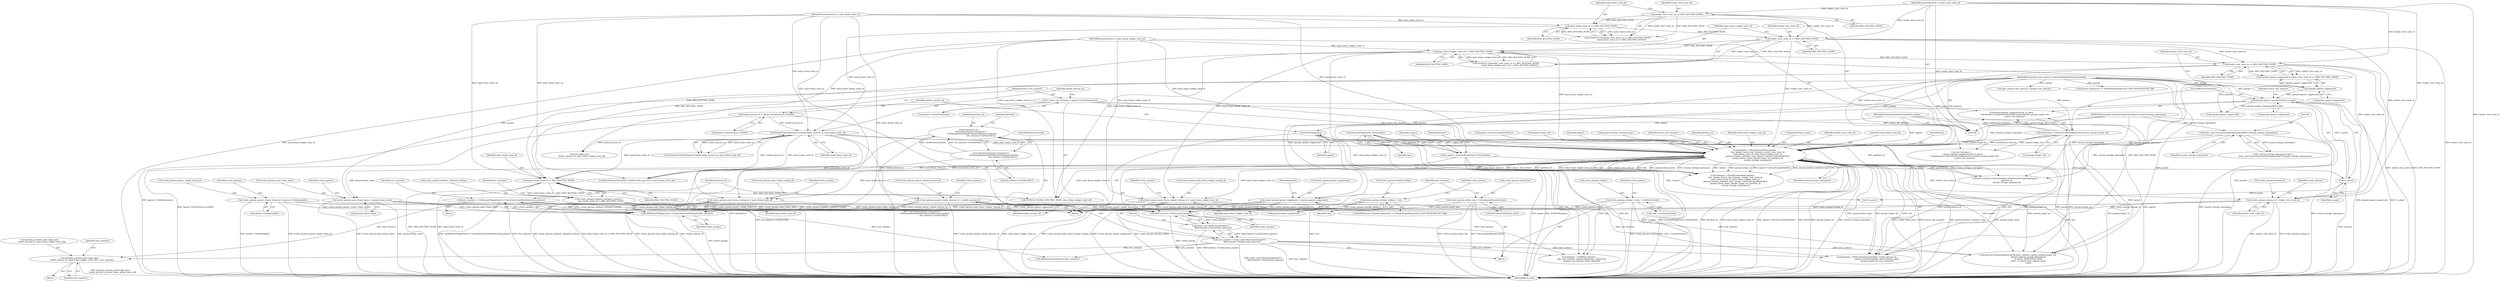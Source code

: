 digraph "0_Chrome_ba3b1b344017bbf36283464b51014fad15c2f3f4@array" {
"1000352" [label="(Call,pending_contents_[std::make_pair(\n        render_process_id, main_frame_widget_route_id)] = new_contents)"];
"1000321" [label="(Call,new_contents = GetBrowserPluginGuest()->CreateNewGuestWindow(create_params))"];
"1000323" [label="(Call,GetBrowserPluginGuest()->CreateNewGuestWindow(create_params))"];
"1000253" [label="(Call,create_params.main_frame_name = params.frame_name)"];
"1000204" [label="(Call,delegate_->ShouldCreateWebContents(\n          this, opener, source_site_instance, render_view_route_id,\n          main_frame_route_id, main_frame_widget_route_id,\n          params.window_container_type, opener->GetLastCommittedURL(),\n          params.frame_name, params.target_url, partition_id,\n          session_storage_namespace))"];
"1000146" [label="(Call,BrowserPluginGuest::IsGuest(this))"];
"1000128" [label="(Call,DCHECK(opener))"];
"1000107" [label="(MethodParameterIn,RenderFrameHost* opener)"];
"1000135" [label="(Call,* source_site_instance = opener->GetSiteInstance())"];
"1000122" [label="(Call,render_view_route_id == MSG_ROUTING_NONE)"];
"1000115" [label="(Call,render_view_route_id == MSG_ROUTING_NONE)"];
"1000108" [label="(MethodParameterIn,int32_t render_view_route_id)"];
"1000118" [label="(Call,main_frame_route_id == MSG_ROUTING_NONE)"];
"1000109" [label="(MethodParameterIn,int32_t main_frame_route_id)"];
"1000154" [label="(Call,render_view_route_id == MSG_ROUTING_NONE)"];
"1000125" [label="(Call,main_frame_widget_route_id == MSG_ROUTING_NONE)"];
"1000110" [label="(MethodParameterIn,int32_t main_frame_widget_route_id)"];
"1000140" [label="(Call,RenderFrameHostImpl::FromID(render_process_id, main_frame_route_id))"];
"1000131" [label="(Call,render_process_id = opener->GetProcess()->GetID())"];
"1000111" [label="(MethodParameterIn,const mojom::CreateNewWindowParams& params)"];
"1000167" [label="(Call,SiteInstance::CreateForURL(GetBrowserContext(), params.target_url))"];
"1000174" [label="(Call,& partition_id =\n      GetContentClient()->browser()->\n          GetStoragePartitionIdForSite(GetBrowserContext(),\n                                       site_instance->GetSiteURL()))"];
"1000176" [label="(Call,GetContentClient()->browser()->\n          GetStoragePartitionIdForSite(GetBrowserContext(),\n                                       site_instance->GetSiteURL()))"];
"1000194" [label="(Call,static_cast<SessionStorageNamespaceImpl*>(session_storage_namespace))"];
"1000112" [label="(MethodParameterIn,SessionStorageNamespace* session_storage_namespace)"];
"1000288" [label="(Call,create_params.renderer_initiated_creation =\n      main_frame_route_id != MSG_ROUTING_NONE)"];
"1000292" [label="(Call,main_frame_route_id != MSG_ROUTING_NONE)"];
"1000265" [label="(Call,create_params.opener_render_frame_id = opener->GetRoutingID())"];
"1000243" [label="(Call,create_params.main_frame_routing_id = main_frame_route_id)"];
"1000260" [label="(Call,create_params.opener_render_process_id = render_process_id)"];
"1000270" [label="(Call,create_params.opener_suppressed = params.opener_suppressed)"];
"1000161" [label="(Call,params.opener_suppressed && !is_guest)"];
"1000150" [label="(Call,!params.opener_suppressed)"];
"1000165" [label="(Call,!is_guest)"];
"1000144" [label="(Call,is_guest = BrowserPluginGuest::IsGuest(this))"];
"1000248" [label="(Call,create_params.main_frame_widget_routing_id = main_frame_widget_route_id)"];
"1000283" [label="(Call,create_params.initially_hidden = true)"];
"1000238" [label="(Call,create_params.routing_id = render_view_route_id)"];
"1000313" [label="(Call,new_contents = static_cast<WebContentsImpl*>(\n        WebContents::Create(create_params)))"];
"1000315" [label="(Call,static_cast<WebContentsImpl*>(\n        WebContents::Create(create_params)))"];
"1000317" [label="(Call,WebContents::Create(create_params))"];
"1000308" [label="(Call,create_params.initial_size = GetContainerBounds().size())"];
"1000303" [label="(Call,create_params.context = view_->GetNativeView())"];
"1000123" [label="(Identifier,render_view_route_id)"];
"1000167" [label="(Call,SiteInstance::CreateForURL(GetBrowserContext(), params.target_url))"];
"1000169" [label="(Call,params.target_url)"];
"1000168" [label="(Call,GetBrowserContext())"];
"1000137" [label="(Call,opener->GetSiteInstance())"];
"1000141" [label="(Identifier,render_process_id)"];
"1000307" [label="(Call,view_->GetNativeView())"];
"1000150" [label="(Call,!params.opener_suppressed)"];
"1000156" [label="(Identifier,MSG_ROUTING_NONE)"];
"1000302" [label="(Block,)"];
"1000324" [label="(Identifier,create_params)"];
"1000140" [label="(Call,RenderFrameHostImpl::FromID(render_process_id, main_frame_route_id))"];
"1000272" [label="(Identifier,create_params)"];
"1000162" [label="(Call,params.opener_suppressed)"];
"1000318" [label="(Identifier,create_params)"];
"1000206" [label="(Identifier,opener)"];
"1000244" [label="(Call,create_params.main_frame_routing_id)"];
"1000110" [label="(MethodParameterIn,int32_t main_frame_widget_route_id)"];
"1000196" [label="(Identifier,session_storage_namespace)"];
"1000304" [label="(Call,create_params.context)"];
"1000139" [label="(Call,!RenderFrameHostImpl::FromID(render_process_id, main_frame_route_id))"];
"1000147" [label="(Identifier,this)"];
"1000287" [label="(Identifier,true)"];
"1000460" [label="(MethodReturn,void)"];
"1000144" [label="(Call,is_guest = BrowserPluginGuest::IsGuest(this))"];
"1000211" [label="(Call,params.window_container_type)"];
"1000317" [label="(Call,WebContents::Create(create_params))"];
"1000178" [label="(Call,site_instance->GetSiteURL())"];
"1000129" [label="(Identifier,opener)"];
"1000207" [label="(Identifier,source_site_instance)"];
"1000274" [label="(Call,params.opener_suppressed)"];
"1000323" [label="(Call,GetBrowserPluginGuest()->CreateNewGuestWindow(create_params))"];
"1000288" [label="(Call,create_params.renderer_initiated_creation =\n      main_frame_route_id != MSG_ROUTING_NONE)"];
"1000280" [label="(Identifier,params)"];
"1000131" [label="(Call,render_process_id = opener->GetProcess()->GetID())"];
"1000242" [label="(Identifier,render_view_route_id)"];
"1000117" [label="(Identifier,MSG_ROUTING_NONE)"];
"1000221" [label="(Identifier,partition_id)"];
"1000120" [label="(Identifier,MSG_ROUTING_NONE)"];
"1000175" [label="(Identifier,partition_id)"];
"1000337" [label="(Block,)"];
"1000210" [label="(Identifier,main_frame_widget_route_id)"];
"1000325" [label="(Call,new_contents->GetController().SetSessionStorageNamespace(\n      partition_id,\n      session_storage_namespace))"];
"1000194" [label="(Call,static_cast<SessionStorageNamespaceImpl*>(session_storage_namespace))"];
"1000320" [label="(Block,)"];
"1000181" [label="(Identifier,partition)"];
"1000322" [label="(Identifier,new_contents)"];
"1000247" [label="(Identifier,main_frame_route_id)"];
"1000128" [label="(Call,DCHECK(opener))"];
"1000126" [label="(Identifier,main_frame_widget_route_id)"];
"1000250" [label="(Identifier,create_params)"];
"1000271" [label="(Call,create_params.opener_suppressed)"];
"1000265" [label="(Call,create_params.opener_render_frame_id = opener->GetRoutingID())"];
"1000192" [label="(Call,* session_storage_namespace_impl =\n      static_cast<SessionStorageNamespaceImpl*>(session_storage_namespace))"];
"1000292" [label="(Call,main_frame_route_id != MSG_ROUTING_NONE)"];
"1000416" [label="(Call,delegate_->AddNewContents(\n          this, new_contents, params.disposition, initial_rect,\n          params.user_gesture, &was_blocked))"];
"1000215" [label="(Call,params.frame_name)"];
"1000119" [label="(Identifier,main_frame_route_id)"];
"1000248" [label="(Call,create_params.main_frame_widget_routing_id = main_frame_widget_route_id)"];
"1000349" [label="(Call,DCHECK_NE(MSG_ROUTING_NONE, main_frame_widget_route_id))"];
"1000314" [label="(Identifier,new_contents)"];
"1000437" [label="(Call,open_params.user_gesture = params.user_gesture)"];
"1000107" [label="(MethodParameterIn,RenderFrameHost* opener)"];
"1000108" [label="(MethodParameterIn,int32_t render_view_route_id)"];
"1000208" [label="(Identifier,render_view_route_id)"];
"1000270" [label="(Call,create_params.opener_suppressed = params.opener_suppressed)"];
"1000352" [label="(Call,pending_contents_[std::make_pair(\n        render_process_id, main_frame_widget_route_id)] = new_contents)"];
"1000353" [label="(Call,pending_contents_[std::make_pair(\n        render_process_id, main_frame_widget_route_id)])"];
"1000266" [label="(Call,create_params.opener_render_frame_id)"];
"1000261" [label="(Call,create_params.opener_render_process_id)"];
"1000267" [label="(Identifier,create_params)"];
"1000145" [label="(Identifier,is_guest)"];
"1000243" [label="(Call,create_params.main_frame_routing_id = main_frame_route_id)"];
"1000269" [label="(Call,opener->GetRoutingID())"];
"1000309" [label="(Call,create_params.initial_size)"];
"1000151" [label="(Call,params.opener_suppressed)"];
"1000118" [label="(Call,main_frame_route_id == MSG_ROUTING_NONE)"];
"1000308" [label="(Call,create_params.initial_size = GetContainerBounds().size())"];
"1000262" [label="(Identifier,create_params)"];
"1000257" [label="(Call,params.frame_name)"];
"1000136" [label="(Identifier,source_site_instance)"];
"1000132" [label="(Identifier,render_process_id)"];
"1000303" [label="(Call,create_params.context = view_->GetNativeView())"];
"1000333" [label="(Call,!params.opener_suppressed)"];
"1000166" [label="(Identifier,is_guest)"];
"1000135" [label="(Call,* source_site_instance = opener->GetSiteInstance())"];
"1000114" [label="(Call,DCHECK_EQ((render_view_route_id == MSG_ROUTING_NONE),\n            (main_frame_route_id == MSG_ROUTING_NONE)))"];
"1000209" [label="(Identifier,main_frame_route_id)"];
"1000359" [label="(Call,AddDestructionObserver(new_contents))"];
"1000154" [label="(Call,render_view_route_id == MSG_ROUTING_NONE)"];
"1000109" [label="(MethodParameterIn,int32_t main_frame_route_id)"];
"1000113" [label="(Block,)"];
"1000177" [label="(Call,GetBrowserContext())"];
"1000122" [label="(Call,render_view_route_id == MSG_ROUTING_NONE)"];
"1000133" [label="(Call,opener->GetProcess()->GetID())"];
"1000253" [label="(Call,create_params.main_frame_name = params.frame_name)"];
"1000238" [label="(Call,create_params.routing_id = render_view_route_id)"];
"1000277" [label="(ControlStructure,if (params.disposition == WindowOpenDisposition::NEW_BACKGROUND_TAB))"];
"1000290" [label="(Identifier,create_params)"];
"1000264" [label="(Identifier,render_process_id)"];
"1000297" [label="(Identifier,new_contents)"];
"1000112" [label="(MethodParameterIn,SessionStorageNamespace* session_storage_namespace)"];
"1000146" [label="(Call,BrowserPluginGuest::IsGuest(this))"];
"1000205" [label="(Identifier,this)"];
"1000116" [label="(Identifier,render_view_route_id)"];
"1000254" [label="(Call,create_params.main_frame_name)"];
"1000161" [label="(Call,params.opener_suppressed && !is_guest)"];
"1000380" [label="(Call,observer.DidOpenRequestedURL(new_contents, opener, params.target_url,\n                                   params.referrer, params.disposition,\n                                   ui::PAGE_TRANSITION_LINK,\n                                   false,  // started_from_context_menu\n                                   true))"];
"1000360" [label="(Identifier,new_contents)"];
"1000204" [label="(Call,delegate_->ShouldCreateWebContents(\n          this, opener, source_site_instance, render_view_route_id,\n          main_frame_route_id, main_frame_widget_route_id,\n          params.window_container_type, opener->GetLastCommittedURL(),\n          params.frame_name, params.target_url, partition_id,\n          session_storage_namespace))"];
"1000249" [label="(Call,create_params.main_frame_widget_routing_id)"];
"1000289" [label="(Call,create_params.renderer_initiated_creation)"];
"1000315" [label="(Call,static_cast<WebContentsImpl*>(\n        WebContents::Create(create_params)))"];
"1000284" [label="(Call,create_params.initially_hidden)"];
"1000310" [label="(Identifier,create_params)"];
"1000111" [label="(MethodParameterIn,const mojom::CreateNewWindowParams& params)"];
"1000203" [label="(Call,!delegate_->ShouldCreateWebContents(\n          this, opener, source_site_instance, render_view_route_id,\n          main_frame_route_id, main_frame_widget_route_id,\n          params.window_container_type, opener->GetLastCommittedURL(),\n          params.frame_name, params.target_url, partition_id,\n          session_storage_namespace))"];
"1000283" [label="(Call,create_params.initially_hidden = true)"];
"1000172" [label="(Identifier,source_site_instance)"];
"1000155" [label="(Identifier,render_view_route_id)"];
"1000313" [label="(Call,new_contents = static_cast<WebContentsImpl*>(\n        WebContents::Create(create_params)))"];
"1000364" [label="(Call,delegate_->WebContentsCreated(this, render_process_id,\n                                  opener->GetRoutingID(), params.frame_name,\n                                  params.target_url, new_contents))"];
"1000214" [label="(Call,opener->GetLastCommittedURL())"];
"1000174" [label="(Call,& partition_id =\n      GetContentClient()->browser()->\n          GetStoragePartitionIdForSite(GetBrowserContext(),\n                                       site_instance->GetSiteURL()))"];
"1000326" [label="(Identifier,partition_id)"];
"1000152" [label="(Identifier,params)"];
"1000115" [label="(Call,render_view_route_id == MSG_ROUTING_NONE)"];
"1000125" [label="(Call,main_frame_widget_route_id == MSG_ROUTING_NONE)"];
"1000255" [label="(Identifier,create_params)"];
"1000321" [label="(Call,new_contents = GetBrowserPluginGuest()->CreateNewGuestWindow(create_params))"];
"1000121" [label="(Call,DCHECK_EQ((render_view_route_id == MSG_ROUTING_NONE),\n            (main_frame_widget_route_id == MSG_ROUTING_NONE)))"];
"1000160" [label="(Call,params.opener_suppressed && !is_guest\n          ? SiteInstance::CreateForURL(GetBrowserContext(), params.target_url)\n          : source_site_instance)"];
"1000176" [label="(Call,GetContentClient()->browser()->\n          GetStoragePartitionIdForSite(GetBrowserContext(),\n                                       site_instance->GetSiteURL()))"];
"1000127" [label="(Identifier,MSG_ROUTING_NONE)"];
"1000165" [label="(Call,!is_guest)"];
"1000239" [label="(Call,create_params.routing_id)"];
"1000358" [label="(Identifier,new_contents)"];
"1000222" [label="(Identifier,session_storage_namespace)"];
"1000158" [label="(Call,site_instance =\n      params.opener_suppressed && !is_guest\n          ? SiteInstance::CreateForURL(GetBrowserContext(), params.target_url)\n          : source_site_instance)"];
"1000278" [label="(Call,params.disposition == WindowOpenDisposition::NEW_BACKGROUND_TAB)"];
"1000294" [label="(Identifier,MSG_ROUTING_NONE)"];
"1000355" [label="(Call,std::make_pair(\n        render_process_id, main_frame_widget_route_id))"];
"1000218" [label="(Call,params.target_url)"];
"1000149" [label="(Call,!params.opener_suppressed || render_view_route_id == MSG_ROUTING_NONE)"];
"1000252" [label="(Identifier,main_frame_widget_route_id)"];
"1000293" [label="(Identifier,main_frame_route_id)"];
"1000245" [label="(Identifier,create_params)"];
"1000142" [label="(Identifier,main_frame_route_id)"];
"1000312" [label="(Call,GetContainerBounds().size())"];
"1000300" [label="(Call,!is_guest)"];
"1000260" [label="(Call,create_params.opener_render_process_id = render_process_id)"];
"1000227" [label="(Call,RenderFrameHostImpl::FromID(render_process_id, main_frame_route_id))"];
"1000124" [label="(Identifier,MSG_ROUTING_NONE)"];
"1000352" -> "1000337"  [label="AST: "];
"1000352" -> "1000358"  [label="CFG: "];
"1000353" -> "1000352"  [label="AST: "];
"1000358" -> "1000352"  [label="AST: "];
"1000360" -> "1000352"  [label="CFG: "];
"1000352" -> "1000460"  [label="DDG: pending_contents_[std::make_pair(\n        render_process_id, main_frame_widget_route_id)]"];
"1000321" -> "1000352"  [label="DDG: new_contents"];
"1000313" -> "1000352"  [label="DDG: new_contents"];
"1000321" -> "1000320"  [label="AST: "];
"1000321" -> "1000323"  [label="CFG: "];
"1000322" -> "1000321"  [label="AST: "];
"1000323" -> "1000321"  [label="AST: "];
"1000326" -> "1000321"  [label="CFG: "];
"1000321" -> "1000460"  [label="DDG: new_contents"];
"1000321" -> "1000460"  [label="DDG: GetBrowserPluginGuest()->CreateNewGuestWindow(create_params)"];
"1000323" -> "1000321"  [label="DDG: create_params"];
"1000321" -> "1000359"  [label="DDG: new_contents"];
"1000321" -> "1000364"  [label="DDG: new_contents"];
"1000321" -> "1000380"  [label="DDG: new_contents"];
"1000321" -> "1000416"  [label="DDG: new_contents"];
"1000323" -> "1000324"  [label="CFG: "];
"1000324" -> "1000323"  [label="AST: "];
"1000323" -> "1000460"  [label="DDG: create_params"];
"1000253" -> "1000323"  [label="DDG: create_params.main_frame_name"];
"1000288" -> "1000323"  [label="DDG: create_params.renderer_initiated_creation"];
"1000265" -> "1000323"  [label="DDG: create_params.opener_render_frame_id"];
"1000243" -> "1000323"  [label="DDG: create_params.main_frame_routing_id"];
"1000260" -> "1000323"  [label="DDG: create_params.opener_render_process_id"];
"1000270" -> "1000323"  [label="DDG: create_params.opener_suppressed"];
"1000248" -> "1000323"  [label="DDG: create_params.main_frame_widget_routing_id"];
"1000283" -> "1000323"  [label="DDG: create_params.initially_hidden"];
"1000238" -> "1000323"  [label="DDG: create_params.routing_id"];
"1000253" -> "1000113"  [label="AST: "];
"1000253" -> "1000257"  [label="CFG: "];
"1000254" -> "1000253"  [label="AST: "];
"1000257" -> "1000253"  [label="AST: "];
"1000262" -> "1000253"  [label="CFG: "];
"1000253" -> "1000460"  [label="DDG: create_params.main_frame_name"];
"1000253" -> "1000460"  [label="DDG: params.frame_name"];
"1000204" -> "1000253"  [label="DDG: params.frame_name"];
"1000111" -> "1000253"  [label="DDG: params"];
"1000253" -> "1000317"  [label="DDG: create_params.main_frame_name"];
"1000204" -> "1000203"  [label="AST: "];
"1000204" -> "1000222"  [label="CFG: "];
"1000205" -> "1000204"  [label="AST: "];
"1000206" -> "1000204"  [label="AST: "];
"1000207" -> "1000204"  [label="AST: "];
"1000208" -> "1000204"  [label="AST: "];
"1000209" -> "1000204"  [label="AST: "];
"1000210" -> "1000204"  [label="AST: "];
"1000211" -> "1000204"  [label="AST: "];
"1000214" -> "1000204"  [label="AST: "];
"1000215" -> "1000204"  [label="AST: "];
"1000218" -> "1000204"  [label="AST: "];
"1000221" -> "1000204"  [label="AST: "];
"1000222" -> "1000204"  [label="AST: "];
"1000203" -> "1000204"  [label="CFG: "];
"1000204" -> "1000460"  [label="DDG: partition_id"];
"1000204" -> "1000460"  [label="DDG: main_frame_widget_route_id"];
"1000204" -> "1000460"  [label="DDG: opener->GetLastCommittedURL()"];
"1000204" -> "1000460"  [label="DDG: opener"];
"1000204" -> "1000460"  [label="DDG: params.target_url"];
"1000204" -> "1000460"  [label="DDG: session_storage_namespace"];
"1000204" -> "1000460"  [label="DDG: render_view_route_id"];
"1000204" -> "1000460"  [label="DDG: source_site_instance"];
"1000204" -> "1000460"  [label="DDG: params.window_container_type"];
"1000204" -> "1000460"  [label="DDG: params.frame_name"];
"1000204" -> "1000460"  [label="DDG: this"];
"1000204" -> "1000203"  [label="DDG: render_view_route_id"];
"1000204" -> "1000203"  [label="DDG: this"];
"1000204" -> "1000203"  [label="DDG: params.frame_name"];
"1000204" -> "1000203"  [label="DDG: session_storage_namespace"];
"1000204" -> "1000203"  [label="DDG: opener"];
"1000204" -> "1000203"  [label="DDG: params.target_url"];
"1000204" -> "1000203"  [label="DDG: opener->GetLastCommittedURL()"];
"1000204" -> "1000203"  [label="DDG: params.window_container_type"];
"1000204" -> "1000203"  [label="DDG: main_frame_route_id"];
"1000204" -> "1000203"  [label="DDG: source_site_instance"];
"1000204" -> "1000203"  [label="DDG: partition_id"];
"1000204" -> "1000203"  [label="DDG: main_frame_widget_route_id"];
"1000146" -> "1000204"  [label="DDG: this"];
"1000128" -> "1000204"  [label="DDG: opener"];
"1000107" -> "1000204"  [label="DDG: opener"];
"1000135" -> "1000204"  [label="DDG: source_site_instance"];
"1000122" -> "1000204"  [label="DDG: render_view_route_id"];
"1000154" -> "1000204"  [label="DDG: render_view_route_id"];
"1000108" -> "1000204"  [label="DDG: render_view_route_id"];
"1000140" -> "1000204"  [label="DDG: main_frame_route_id"];
"1000109" -> "1000204"  [label="DDG: main_frame_route_id"];
"1000125" -> "1000204"  [label="DDG: main_frame_widget_route_id"];
"1000110" -> "1000204"  [label="DDG: main_frame_widget_route_id"];
"1000111" -> "1000204"  [label="DDG: params"];
"1000167" -> "1000204"  [label="DDG: params.target_url"];
"1000174" -> "1000204"  [label="DDG: partition_id"];
"1000194" -> "1000204"  [label="DDG: session_storage_namespace"];
"1000112" -> "1000204"  [label="DDG: session_storage_namespace"];
"1000204" -> "1000227"  [label="DDG: main_frame_route_id"];
"1000204" -> "1000238"  [label="DDG: render_view_route_id"];
"1000204" -> "1000243"  [label="DDG: main_frame_route_id"];
"1000204" -> "1000248"  [label="DDG: main_frame_widget_route_id"];
"1000204" -> "1000292"  [label="DDG: main_frame_route_id"];
"1000204" -> "1000325"  [label="DDG: partition_id"];
"1000204" -> "1000325"  [label="DDG: session_storage_namespace"];
"1000204" -> "1000349"  [label="DDG: main_frame_widget_route_id"];
"1000204" -> "1000364"  [label="DDG: this"];
"1000204" -> "1000364"  [label="DDG: params.frame_name"];
"1000204" -> "1000364"  [label="DDG: params.target_url"];
"1000204" -> "1000380"  [label="DDG: opener"];
"1000204" -> "1000380"  [label="DDG: params.target_url"];
"1000204" -> "1000416"  [label="DDG: this"];
"1000146" -> "1000144"  [label="AST: "];
"1000146" -> "1000147"  [label="CFG: "];
"1000147" -> "1000146"  [label="AST: "];
"1000144" -> "1000146"  [label="CFG: "];
"1000146" -> "1000460"  [label="DDG: this"];
"1000146" -> "1000144"  [label="DDG: this"];
"1000146" -> "1000364"  [label="DDG: this"];
"1000146" -> "1000416"  [label="DDG: this"];
"1000128" -> "1000113"  [label="AST: "];
"1000128" -> "1000129"  [label="CFG: "];
"1000129" -> "1000128"  [label="AST: "];
"1000132" -> "1000128"  [label="CFG: "];
"1000128" -> "1000460"  [label="DDG: opener"];
"1000128" -> "1000460"  [label="DDG: DCHECK(opener)"];
"1000107" -> "1000128"  [label="DDG: opener"];
"1000128" -> "1000380"  [label="DDG: opener"];
"1000107" -> "1000106"  [label="AST: "];
"1000107" -> "1000460"  [label="DDG: opener"];
"1000107" -> "1000380"  [label="DDG: opener"];
"1000135" -> "1000113"  [label="AST: "];
"1000135" -> "1000137"  [label="CFG: "];
"1000136" -> "1000135"  [label="AST: "];
"1000137" -> "1000135"  [label="AST: "];
"1000141" -> "1000135"  [label="CFG: "];
"1000135" -> "1000460"  [label="DDG: opener->GetSiteInstance()"];
"1000135" -> "1000158"  [label="DDG: source_site_instance"];
"1000135" -> "1000160"  [label="DDG: source_site_instance"];
"1000122" -> "1000121"  [label="AST: "];
"1000122" -> "1000124"  [label="CFG: "];
"1000123" -> "1000122"  [label="AST: "];
"1000124" -> "1000122"  [label="AST: "];
"1000126" -> "1000122"  [label="CFG: "];
"1000122" -> "1000460"  [label="DDG: render_view_route_id"];
"1000122" -> "1000121"  [label="DDG: render_view_route_id"];
"1000122" -> "1000121"  [label="DDG: MSG_ROUTING_NONE"];
"1000115" -> "1000122"  [label="DDG: render_view_route_id"];
"1000108" -> "1000122"  [label="DDG: render_view_route_id"];
"1000118" -> "1000122"  [label="DDG: MSG_ROUTING_NONE"];
"1000122" -> "1000125"  [label="DDG: MSG_ROUTING_NONE"];
"1000122" -> "1000154"  [label="DDG: render_view_route_id"];
"1000122" -> "1000238"  [label="DDG: render_view_route_id"];
"1000115" -> "1000114"  [label="AST: "];
"1000115" -> "1000117"  [label="CFG: "];
"1000116" -> "1000115"  [label="AST: "];
"1000117" -> "1000115"  [label="AST: "];
"1000119" -> "1000115"  [label="CFG: "];
"1000115" -> "1000114"  [label="DDG: render_view_route_id"];
"1000115" -> "1000114"  [label="DDG: MSG_ROUTING_NONE"];
"1000108" -> "1000115"  [label="DDG: render_view_route_id"];
"1000115" -> "1000118"  [label="DDG: MSG_ROUTING_NONE"];
"1000108" -> "1000106"  [label="AST: "];
"1000108" -> "1000460"  [label="DDG: render_view_route_id"];
"1000108" -> "1000154"  [label="DDG: render_view_route_id"];
"1000108" -> "1000238"  [label="DDG: render_view_route_id"];
"1000118" -> "1000114"  [label="AST: "];
"1000118" -> "1000120"  [label="CFG: "];
"1000119" -> "1000118"  [label="AST: "];
"1000120" -> "1000118"  [label="AST: "];
"1000114" -> "1000118"  [label="CFG: "];
"1000118" -> "1000114"  [label="DDG: main_frame_route_id"];
"1000118" -> "1000114"  [label="DDG: MSG_ROUTING_NONE"];
"1000109" -> "1000118"  [label="DDG: main_frame_route_id"];
"1000118" -> "1000140"  [label="DDG: main_frame_route_id"];
"1000109" -> "1000106"  [label="AST: "];
"1000109" -> "1000460"  [label="DDG: main_frame_route_id"];
"1000109" -> "1000140"  [label="DDG: main_frame_route_id"];
"1000109" -> "1000227"  [label="DDG: main_frame_route_id"];
"1000109" -> "1000243"  [label="DDG: main_frame_route_id"];
"1000109" -> "1000292"  [label="DDG: main_frame_route_id"];
"1000154" -> "1000149"  [label="AST: "];
"1000154" -> "1000156"  [label="CFG: "];
"1000155" -> "1000154"  [label="AST: "];
"1000156" -> "1000154"  [label="AST: "];
"1000149" -> "1000154"  [label="CFG: "];
"1000154" -> "1000460"  [label="DDG: render_view_route_id"];
"1000154" -> "1000460"  [label="DDG: MSG_ROUTING_NONE"];
"1000154" -> "1000149"  [label="DDG: render_view_route_id"];
"1000154" -> "1000149"  [label="DDG: MSG_ROUTING_NONE"];
"1000125" -> "1000154"  [label="DDG: MSG_ROUTING_NONE"];
"1000154" -> "1000238"  [label="DDG: render_view_route_id"];
"1000154" -> "1000292"  [label="DDG: MSG_ROUTING_NONE"];
"1000125" -> "1000121"  [label="AST: "];
"1000125" -> "1000127"  [label="CFG: "];
"1000126" -> "1000125"  [label="AST: "];
"1000127" -> "1000125"  [label="AST: "];
"1000121" -> "1000125"  [label="CFG: "];
"1000125" -> "1000460"  [label="DDG: main_frame_widget_route_id"];
"1000125" -> "1000460"  [label="DDG: MSG_ROUTING_NONE"];
"1000125" -> "1000121"  [label="DDG: main_frame_widget_route_id"];
"1000125" -> "1000121"  [label="DDG: MSG_ROUTING_NONE"];
"1000110" -> "1000125"  [label="DDG: main_frame_widget_route_id"];
"1000125" -> "1000248"  [label="DDG: main_frame_widget_route_id"];
"1000125" -> "1000292"  [label="DDG: MSG_ROUTING_NONE"];
"1000125" -> "1000349"  [label="DDG: main_frame_widget_route_id"];
"1000110" -> "1000106"  [label="AST: "];
"1000110" -> "1000460"  [label="DDG: main_frame_widget_route_id"];
"1000110" -> "1000248"  [label="DDG: main_frame_widget_route_id"];
"1000110" -> "1000349"  [label="DDG: main_frame_widget_route_id"];
"1000110" -> "1000355"  [label="DDG: main_frame_widget_route_id"];
"1000140" -> "1000139"  [label="AST: "];
"1000140" -> "1000142"  [label="CFG: "];
"1000141" -> "1000140"  [label="AST: "];
"1000142" -> "1000140"  [label="AST: "];
"1000139" -> "1000140"  [label="CFG: "];
"1000140" -> "1000139"  [label="DDG: render_process_id"];
"1000140" -> "1000139"  [label="DDG: main_frame_route_id"];
"1000131" -> "1000140"  [label="DDG: render_process_id"];
"1000140" -> "1000227"  [label="DDG: render_process_id"];
"1000140" -> "1000227"  [label="DDG: main_frame_route_id"];
"1000140" -> "1000243"  [label="DDG: main_frame_route_id"];
"1000140" -> "1000260"  [label="DDG: render_process_id"];
"1000140" -> "1000292"  [label="DDG: main_frame_route_id"];
"1000140" -> "1000355"  [label="DDG: render_process_id"];
"1000140" -> "1000364"  [label="DDG: render_process_id"];
"1000131" -> "1000113"  [label="AST: "];
"1000131" -> "1000133"  [label="CFG: "];
"1000132" -> "1000131"  [label="AST: "];
"1000133" -> "1000131"  [label="AST: "];
"1000136" -> "1000131"  [label="CFG: "];
"1000131" -> "1000460"  [label="DDG: opener->GetProcess()->GetID()"];
"1000111" -> "1000106"  [label="AST: "];
"1000111" -> "1000460"  [label="DDG: params"];
"1000111" -> "1000150"  [label="DDG: params"];
"1000111" -> "1000161"  [label="DDG: params"];
"1000111" -> "1000167"  [label="DDG: params"];
"1000111" -> "1000270"  [label="DDG: params"];
"1000111" -> "1000278"  [label="DDG: params"];
"1000111" -> "1000333"  [label="DDG: params"];
"1000111" -> "1000364"  [label="DDG: params"];
"1000111" -> "1000380"  [label="DDG: params"];
"1000111" -> "1000416"  [label="DDG: params"];
"1000111" -> "1000437"  [label="DDG: params"];
"1000167" -> "1000160"  [label="AST: "];
"1000167" -> "1000169"  [label="CFG: "];
"1000168" -> "1000167"  [label="AST: "];
"1000169" -> "1000167"  [label="AST: "];
"1000160" -> "1000167"  [label="CFG: "];
"1000167" -> "1000460"  [label="DDG: params.target_url"];
"1000167" -> "1000158"  [label="DDG: GetBrowserContext()"];
"1000167" -> "1000158"  [label="DDG: params.target_url"];
"1000167" -> "1000160"  [label="DDG: GetBrowserContext()"];
"1000167" -> "1000160"  [label="DDG: params.target_url"];
"1000167" -> "1000364"  [label="DDG: params.target_url"];
"1000167" -> "1000380"  [label="DDG: params.target_url"];
"1000174" -> "1000113"  [label="AST: "];
"1000174" -> "1000176"  [label="CFG: "];
"1000175" -> "1000174"  [label="AST: "];
"1000176" -> "1000174"  [label="AST: "];
"1000181" -> "1000174"  [label="CFG: "];
"1000174" -> "1000460"  [label="DDG: GetContentClient()->browser()->\n          GetStoragePartitionIdForSite(GetBrowserContext(),\n                                       site_instance->GetSiteURL())"];
"1000174" -> "1000460"  [label="DDG: partition_id"];
"1000176" -> "1000174"  [label="DDG: GetBrowserContext()"];
"1000176" -> "1000174"  [label="DDG: site_instance->GetSiteURL()"];
"1000174" -> "1000325"  [label="DDG: partition_id"];
"1000176" -> "1000178"  [label="CFG: "];
"1000177" -> "1000176"  [label="AST: "];
"1000178" -> "1000176"  [label="AST: "];
"1000176" -> "1000460"  [label="DDG: site_instance->GetSiteURL()"];
"1000194" -> "1000192"  [label="AST: "];
"1000194" -> "1000196"  [label="CFG: "];
"1000195" -> "1000194"  [label="AST: "];
"1000196" -> "1000194"  [label="AST: "];
"1000192" -> "1000194"  [label="CFG: "];
"1000194" -> "1000460"  [label="DDG: session_storage_namespace"];
"1000194" -> "1000192"  [label="DDG: session_storage_namespace"];
"1000112" -> "1000194"  [label="DDG: session_storage_namespace"];
"1000194" -> "1000325"  [label="DDG: session_storage_namespace"];
"1000112" -> "1000106"  [label="AST: "];
"1000112" -> "1000460"  [label="DDG: session_storage_namespace"];
"1000112" -> "1000325"  [label="DDG: session_storage_namespace"];
"1000288" -> "1000113"  [label="AST: "];
"1000288" -> "1000292"  [label="CFG: "];
"1000289" -> "1000288"  [label="AST: "];
"1000292" -> "1000288"  [label="AST: "];
"1000297" -> "1000288"  [label="CFG: "];
"1000288" -> "1000460"  [label="DDG: main_frame_route_id != MSG_ROUTING_NONE"];
"1000288" -> "1000460"  [label="DDG: create_params.renderer_initiated_creation"];
"1000292" -> "1000288"  [label="DDG: main_frame_route_id"];
"1000292" -> "1000288"  [label="DDG: MSG_ROUTING_NONE"];
"1000288" -> "1000317"  [label="DDG: create_params.renderer_initiated_creation"];
"1000292" -> "1000294"  [label="CFG: "];
"1000293" -> "1000292"  [label="AST: "];
"1000294" -> "1000292"  [label="AST: "];
"1000292" -> "1000460"  [label="DDG: MSG_ROUTING_NONE"];
"1000292" -> "1000460"  [label="DDG: main_frame_route_id"];
"1000292" -> "1000349"  [label="DDG: MSG_ROUTING_NONE"];
"1000265" -> "1000113"  [label="AST: "];
"1000265" -> "1000269"  [label="CFG: "];
"1000266" -> "1000265"  [label="AST: "];
"1000269" -> "1000265"  [label="AST: "];
"1000272" -> "1000265"  [label="CFG: "];
"1000265" -> "1000460"  [label="DDG: opener->GetRoutingID()"];
"1000265" -> "1000460"  [label="DDG: create_params.opener_render_frame_id"];
"1000265" -> "1000317"  [label="DDG: create_params.opener_render_frame_id"];
"1000243" -> "1000113"  [label="AST: "];
"1000243" -> "1000247"  [label="CFG: "];
"1000244" -> "1000243"  [label="AST: "];
"1000247" -> "1000243"  [label="AST: "];
"1000250" -> "1000243"  [label="CFG: "];
"1000243" -> "1000460"  [label="DDG: create_params.main_frame_routing_id"];
"1000243" -> "1000317"  [label="DDG: create_params.main_frame_routing_id"];
"1000260" -> "1000113"  [label="AST: "];
"1000260" -> "1000264"  [label="CFG: "];
"1000261" -> "1000260"  [label="AST: "];
"1000264" -> "1000260"  [label="AST: "];
"1000267" -> "1000260"  [label="CFG: "];
"1000260" -> "1000460"  [label="DDG: render_process_id"];
"1000260" -> "1000460"  [label="DDG: create_params.opener_render_process_id"];
"1000260" -> "1000317"  [label="DDG: create_params.opener_render_process_id"];
"1000270" -> "1000113"  [label="AST: "];
"1000270" -> "1000274"  [label="CFG: "];
"1000271" -> "1000270"  [label="AST: "];
"1000274" -> "1000270"  [label="AST: "];
"1000280" -> "1000270"  [label="CFG: "];
"1000270" -> "1000460"  [label="DDG: create_params.opener_suppressed"];
"1000161" -> "1000270"  [label="DDG: params.opener_suppressed"];
"1000270" -> "1000317"  [label="DDG: create_params.opener_suppressed"];
"1000161" -> "1000160"  [label="AST: "];
"1000161" -> "1000162"  [label="CFG: "];
"1000161" -> "1000165"  [label="CFG: "];
"1000162" -> "1000161"  [label="AST: "];
"1000165" -> "1000161"  [label="AST: "];
"1000168" -> "1000161"  [label="CFG: "];
"1000172" -> "1000161"  [label="CFG: "];
"1000161" -> "1000460"  [label="DDG: params.opener_suppressed"];
"1000161" -> "1000460"  [label="DDG: !is_guest"];
"1000150" -> "1000161"  [label="DDG: params.opener_suppressed"];
"1000165" -> "1000161"  [label="DDG: is_guest"];
"1000161" -> "1000333"  [label="DDG: params.opener_suppressed"];
"1000150" -> "1000149"  [label="AST: "];
"1000150" -> "1000151"  [label="CFG: "];
"1000151" -> "1000150"  [label="AST: "];
"1000155" -> "1000150"  [label="CFG: "];
"1000149" -> "1000150"  [label="CFG: "];
"1000150" -> "1000149"  [label="DDG: params.opener_suppressed"];
"1000165" -> "1000166"  [label="CFG: "];
"1000166" -> "1000165"  [label="AST: "];
"1000165" -> "1000460"  [label="DDG: is_guest"];
"1000144" -> "1000165"  [label="DDG: is_guest"];
"1000165" -> "1000300"  [label="DDG: is_guest"];
"1000144" -> "1000113"  [label="AST: "];
"1000145" -> "1000144"  [label="AST: "];
"1000152" -> "1000144"  [label="CFG: "];
"1000144" -> "1000460"  [label="DDG: is_guest"];
"1000144" -> "1000460"  [label="DDG: BrowserPluginGuest::IsGuest(this)"];
"1000144" -> "1000300"  [label="DDG: is_guest"];
"1000248" -> "1000113"  [label="AST: "];
"1000248" -> "1000252"  [label="CFG: "];
"1000249" -> "1000248"  [label="AST: "];
"1000252" -> "1000248"  [label="AST: "];
"1000255" -> "1000248"  [label="CFG: "];
"1000248" -> "1000460"  [label="DDG: main_frame_widget_route_id"];
"1000248" -> "1000460"  [label="DDG: create_params.main_frame_widget_routing_id"];
"1000248" -> "1000317"  [label="DDG: create_params.main_frame_widget_routing_id"];
"1000283" -> "1000277"  [label="AST: "];
"1000283" -> "1000287"  [label="CFG: "];
"1000284" -> "1000283"  [label="AST: "];
"1000287" -> "1000283"  [label="AST: "];
"1000290" -> "1000283"  [label="CFG: "];
"1000283" -> "1000460"  [label="DDG: create_params.initially_hidden"];
"1000283" -> "1000460"  [label="DDG: true"];
"1000283" -> "1000317"  [label="DDG: create_params.initially_hidden"];
"1000238" -> "1000113"  [label="AST: "];
"1000238" -> "1000242"  [label="CFG: "];
"1000239" -> "1000238"  [label="AST: "];
"1000242" -> "1000238"  [label="AST: "];
"1000245" -> "1000238"  [label="CFG: "];
"1000238" -> "1000460"  [label="DDG: create_params.routing_id"];
"1000238" -> "1000460"  [label="DDG: render_view_route_id"];
"1000238" -> "1000317"  [label="DDG: create_params.routing_id"];
"1000313" -> "1000302"  [label="AST: "];
"1000313" -> "1000315"  [label="CFG: "];
"1000314" -> "1000313"  [label="AST: "];
"1000315" -> "1000313"  [label="AST: "];
"1000326" -> "1000313"  [label="CFG: "];
"1000313" -> "1000460"  [label="DDG: static_cast<WebContentsImpl*>(\n        WebContents::Create(create_params))"];
"1000313" -> "1000460"  [label="DDG: new_contents"];
"1000315" -> "1000313"  [label="DDG: WebContents::Create(create_params)"];
"1000313" -> "1000359"  [label="DDG: new_contents"];
"1000313" -> "1000364"  [label="DDG: new_contents"];
"1000313" -> "1000380"  [label="DDG: new_contents"];
"1000313" -> "1000416"  [label="DDG: new_contents"];
"1000315" -> "1000317"  [label="CFG: "];
"1000316" -> "1000315"  [label="AST: "];
"1000317" -> "1000315"  [label="AST: "];
"1000315" -> "1000460"  [label="DDG: WebContents::Create(create_params)"];
"1000317" -> "1000315"  [label="DDG: create_params"];
"1000317" -> "1000318"  [label="CFG: "];
"1000318" -> "1000317"  [label="AST: "];
"1000317" -> "1000460"  [label="DDG: create_params"];
"1000308" -> "1000317"  [label="DDG: create_params.initial_size"];
"1000303" -> "1000317"  [label="DDG: create_params.context"];
"1000308" -> "1000302"  [label="AST: "];
"1000308" -> "1000312"  [label="CFG: "];
"1000309" -> "1000308"  [label="AST: "];
"1000312" -> "1000308"  [label="AST: "];
"1000314" -> "1000308"  [label="CFG: "];
"1000308" -> "1000460"  [label="DDG: create_params.initial_size"];
"1000308" -> "1000460"  [label="DDG: GetContainerBounds().size()"];
"1000303" -> "1000302"  [label="AST: "];
"1000303" -> "1000307"  [label="CFG: "];
"1000304" -> "1000303"  [label="AST: "];
"1000307" -> "1000303"  [label="AST: "];
"1000310" -> "1000303"  [label="CFG: "];
"1000303" -> "1000460"  [label="DDG: create_params.context"];
"1000303" -> "1000460"  [label="DDG: view_->GetNativeView()"];
}
